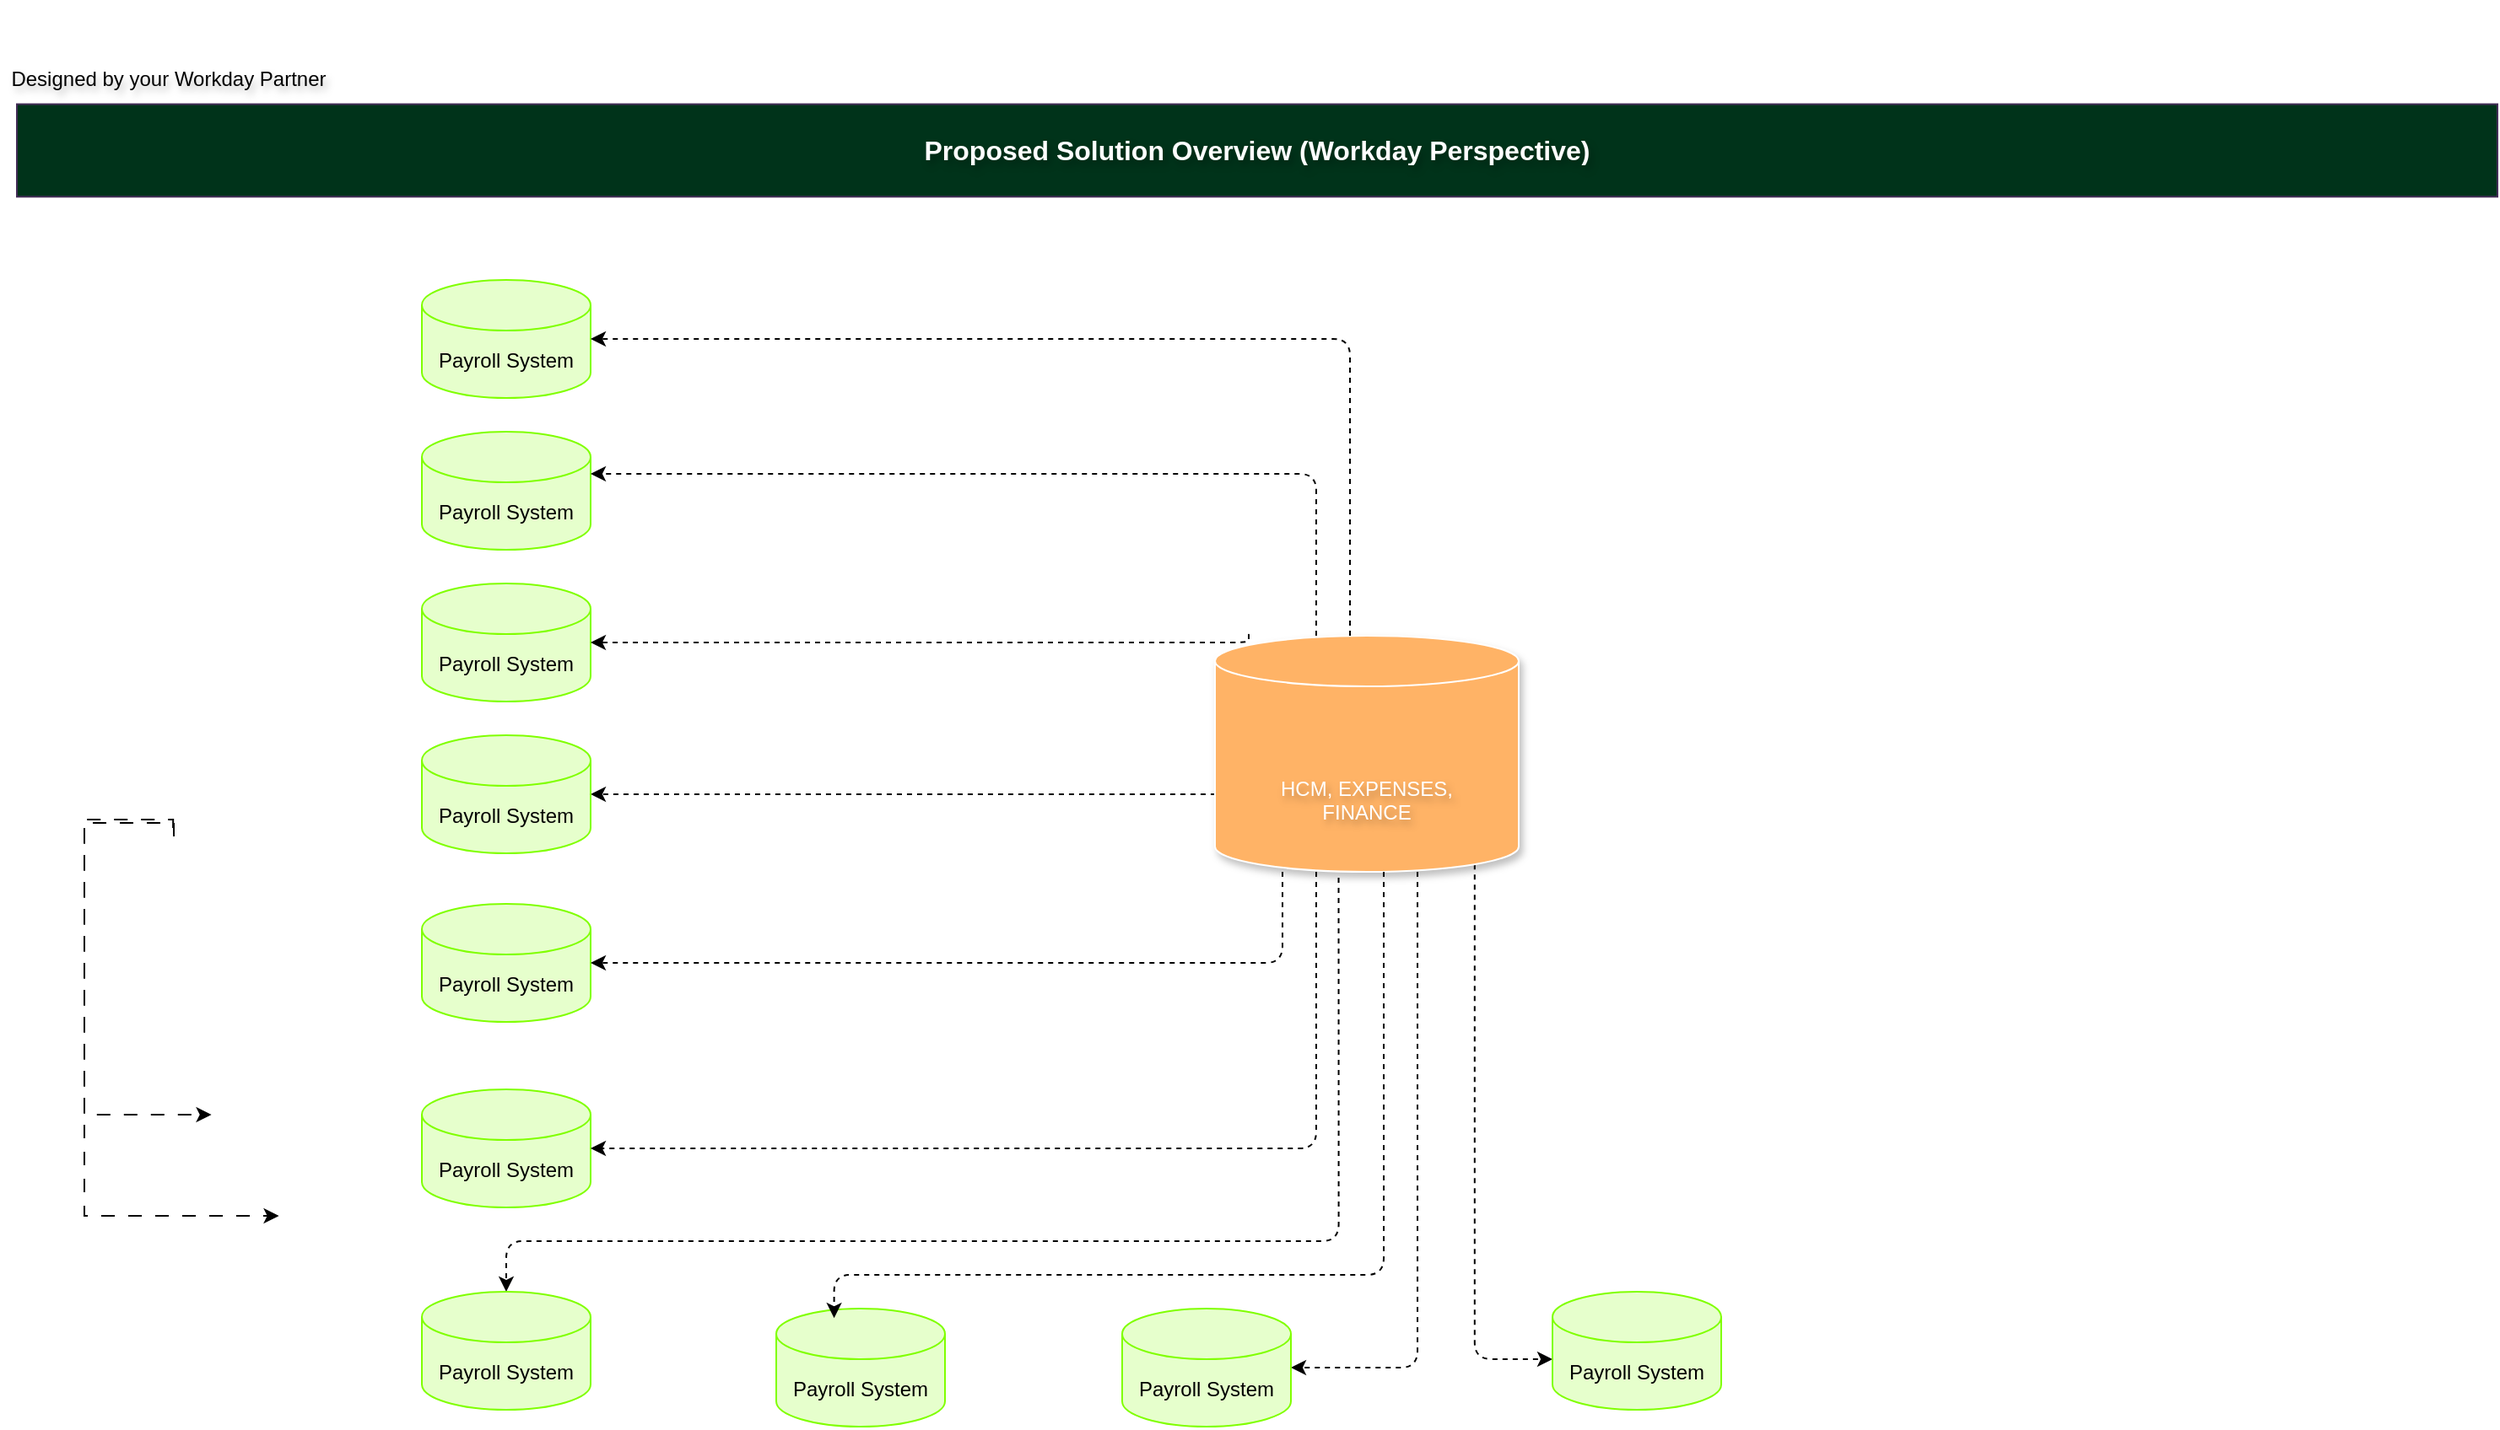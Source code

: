 <mxfile version="24.7.14">
  <diagram name="Page-1" id="Hgw86smpd9LbQuUXS1Yf">
    <mxGraphModel dx="5047" dy="1977" grid="1" gridSize="10" guides="1" tooltips="1" connect="1" arrows="1" fold="1" page="1" pageScale="1" pageWidth="850" pageHeight="1100" math="0" shadow="0">
      <root>
        <mxCell id="0" />
        <mxCell id="1" parent="0" />
        <mxCell id="iWb4p-idVO0Ogn2U3yh9-427" style="edgeStyle=orthogonalEdgeStyle;rounded=1;orthogonalLoop=1;jettySize=auto;html=1;entryX=1;entryY=0.5;entryDx=0;entryDy=0;entryPerimeter=0;curved=0;dashed=1;" edge="1" parent="1" target="iWb4p-idVO0Ogn2U3yh9-416">
          <mxGeometry relative="1" as="geometry">
            <mxPoint x="-1830" y="-509" as="sourcePoint" />
            <mxPoint x="-2200" y="-575" as="targetPoint" />
            <Array as="points">
              <mxPoint x="-1830" y="-508" />
              <mxPoint x="-1800" y="-508" />
              <mxPoint x="-1800" y="-495" />
            </Array>
          </mxGeometry>
        </mxCell>
        <mxCell id="iWb4p-idVO0Ogn2U3yh9-296" value="" style="shape=image;verticalLabelPosition=bottom;labelBackgroundColor=default;verticalAlign=top;aspect=fixed;imageAspect=0;image=https://cdn.freelogovectors.net/wp-content/uploads/2020/09/kainos-logo.png;textShadow=1;" vertex="1" parent="1">
          <mxGeometry x="-2550" y="-953" width="105.3" height="24.22" as="geometry" />
        </mxCell>
        <mxCell id="iWb4p-idVO0Ogn2U3yh9-297" value="Designed by your Workday Partner" style="text;html=1;align=center;verticalAlign=middle;whiteSpace=wrap;rounded=0;textShadow=1;" vertex="1" parent="1">
          <mxGeometry x="-2560" y="-934.22" width="200" height="30" as="geometry" />
        </mxCell>
        <mxCell id="iWb4p-idVO0Ogn2U3yh9-298" value="&lt;b&gt;&lt;font style=&quot;font-size: 16px;&quot;&gt;Proposed Solution Overview (Workday Perspective)&lt;/font&gt;&lt;/b&gt;" style="text;html=1;align=center;verticalAlign=middle;whiteSpace=wrap;rounded=0;fillColor=#00331A;fontColor=#ffffff;strokeColor=#432D57;textShadow=1;" vertex="1" parent="1">
          <mxGeometry x="-2550" y="-904.22" width="1470" height="54.89" as="geometry" />
        </mxCell>
        <mxCell id="iWb4p-idVO0Ogn2U3yh9-430" style="edgeStyle=orthogonalEdgeStyle;rounded=1;orthogonalLoop=1;jettySize=auto;html=1;curved=0;dashed=1;exitX=0.855;exitY=1;exitDx=0;exitDy=-4.35;exitPerimeter=0;" edge="1" parent="1" source="iWb4p-idVO0Ogn2U3yh9-320" target="iWb4p-idVO0Ogn2U3yh9-422">
          <mxGeometry relative="1" as="geometry">
            <Array as="points">
              <mxPoint x="-1686" y="-160" />
            </Array>
          </mxGeometry>
        </mxCell>
        <mxCell id="iWb4p-idVO0Ogn2U3yh9-431" style="edgeStyle=orthogonalEdgeStyle;rounded=1;orthogonalLoop=1;jettySize=auto;html=1;curved=0;dashed=1;exitX=0.407;exitY=1.025;exitDx=0;exitDy=0;exitPerimeter=0;" edge="1" parent="1" source="iWb4p-idVO0Ogn2U3yh9-320" target="iWb4p-idVO0Ogn2U3yh9-419">
          <mxGeometry relative="1" as="geometry">
            <Array as="points">
              <mxPoint x="-1767" y="-230" />
              <mxPoint x="-2260" y="-230" />
            </Array>
          </mxGeometry>
        </mxCell>
        <mxCell id="iWb4p-idVO0Ogn2U3yh9-433" style="edgeStyle=orthogonalEdgeStyle;rounded=1;orthogonalLoop=1;jettySize=auto;html=1;curved=0;dashed=1;" edge="1" parent="1" source="iWb4p-idVO0Ogn2U3yh9-320" target="iWb4p-idVO0Ogn2U3yh9-421">
          <mxGeometry relative="1" as="geometry">
            <Array as="points">
              <mxPoint x="-1720" y="-155" />
            </Array>
          </mxGeometry>
        </mxCell>
        <mxCell id="iWb4p-idVO0Ogn2U3yh9-320" value="&lt;div&gt;&lt;font color=&quot;#ffffff&quot;&gt;&lt;br&gt;&lt;/font&gt;&lt;/div&gt;&lt;div&gt;&lt;font color=&quot;#ffffff&quot;&gt;&lt;br&gt;&lt;/font&gt;&lt;/div&gt;&lt;div&gt;&lt;font color=&quot;#ffffff&quot;&gt;&lt;span style=&quot;background-color: initial;&quot;&gt;HCM, EXPENSES,&lt;/span&gt;&lt;/font&gt;&lt;/div&gt;&lt;div&gt;&lt;font color=&quot;#ffffff&quot;&gt;&lt;span style=&quot;background-color: initial;&quot;&gt;FINANCE&lt;/span&gt;&lt;/font&gt;&lt;/div&gt;" style="shape=cylinder3;whiteSpace=wrap;html=1;boundedLbl=1;backgroundOutline=1;size=15;fillColor=#FFB366;strokeColor=#FFFFFF;shadow=1;textShadow=1;" vertex="1" parent="1">
          <mxGeometry x="-1840" y="-589" width="180" height="140" as="geometry" />
        </mxCell>
        <mxCell id="iWb4p-idVO0Ogn2U3yh9-330" style="edgeStyle=orthogonalEdgeStyle;rounded=1;orthogonalLoop=1;jettySize=auto;html=1;entryX=0.546;entryY=0.006;entryDx=0;entryDy=0;entryPerimeter=0;strokeColor=none;curved=0;textShadow=1;" edge="1" parent="1" target="iWb4p-idVO0Ogn2U3yh9-320">
          <mxGeometry relative="1" as="geometry">
            <mxPoint x="-1210" y="-708.6" as="sourcePoint" />
          </mxGeometry>
        </mxCell>
        <mxCell id="iWb4p-idVO0Ogn2U3yh9-375" style="edgeStyle=orthogonalEdgeStyle;rounded=0;orthogonalLoop=1;jettySize=auto;html=1;entryX=0;entryY=0.5;entryDx=0;entryDy=0;entryPerimeter=0;dashed=1;dashPattern=8 8;textShadow=1;" edge="1" parent="1" source="iWb4p-idVO0Ogn2U3yh9-374">
          <mxGeometry relative="1" as="geometry">
            <Array as="points">
              <mxPoint x="-2510" y="-480" />
              <mxPoint x="-2510" y="-415" />
            </Array>
            <mxPoint x="-2490" y="-415" as="targetPoint" />
          </mxGeometry>
        </mxCell>
        <mxCell id="iWb4p-idVO0Ogn2U3yh9-377" style="edgeStyle=orthogonalEdgeStyle;rounded=0;orthogonalLoop=1;jettySize=auto;html=1;entryX=0;entryY=0.5;entryDx=0;entryDy=0;entryPerimeter=0;dashed=1;dashPattern=8 8;textShadow=1;" edge="1" parent="1" source="iWb4p-idVO0Ogn2U3yh9-374">
          <mxGeometry relative="1" as="geometry">
            <mxPoint x="-2457.45" y="-475" as="sourcePoint" />
            <mxPoint x="-2434.7" y="-305" as="targetPoint" />
            <Array as="points">
              <mxPoint x="-2510" y="-480" />
              <mxPoint x="-2510" y="-305" />
            </Array>
          </mxGeometry>
        </mxCell>
        <mxCell id="iWb4p-idVO0Ogn2U3yh9-378" style="edgeStyle=orthogonalEdgeStyle;rounded=0;orthogonalLoop=1;jettySize=auto;html=1;entryX=0;entryY=0;entryDx=0;entryDy=45;entryPerimeter=0;exitX=0.075;exitY=1.05;exitDx=0;exitDy=0;exitPerimeter=0;dashed=1;dashPattern=8 8;strokeWidth=1;textShadow=1;" edge="1" parent="1" source="iWb4p-idVO0Ogn2U3yh9-374">
          <mxGeometry relative="1" as="geometry">
            <mxPoint x="-2457" y="-470" as="sourcePoint" />
            <mxPoint x="-2394.7" y="-245" as="targetPoint" />
            <Array as="points">
              <mxPoint x="-2510" y="-478" />
              <mxPoint x="-2510" y="-245" />
            </Array>
          </mxGeometry>
        </mxCell>
        <mxCell id="iWb4p-idVO0Ogn2U3yh9-406" value="" style="shape=image;verticalLabelPosition=bottom;labelBackgroundColor=default;verticalAlign=top;aspect=fixed;imageAspect=0;image=https://cdn.freebiesupply.com/logos/large/2x/hellofresh-logo.png;" vertex="1" parent="1">
          <mxGeometry x="-1970" y="-965.89" width="153.84" height="50" as="geometry" />
        </mxCell>
        <mxCell id="iWb4p-idVO0Ogn2U3yh9-409" value="" style="shape=image;verticalLabelPosition=bottom;labelBackgroundColor=default;verticalAlign=top;aspect=fixed;imageAspect=0;image=https://www.logo.wine/a/logo/Workday%2C_Inc./Workday%2C_Inc.-Logo.wine.svg;" vertex="1" parent="1">
          <mxGeometry x="-1795" y="-555" width="90" height="60" as="geometry" />
        </mxCell>
        <mxCell id="iWb4p-idVO0Ogn2U3yh9-410" value="Payroll System" style="shape=cylinder3;whiteSpace=wrap;html=1;boundedLbl=1;backgroundOutline=1;size=15;fillColor=#E6FFCC;strokeColor=#80FF00;" vertex="1" parent="1">
          <mxGeometry x="-2310" y="-800" width="100" height="70" as="geometry" />
        </mxCell>
        <mxCell id="iWb4p-idVO0Ogn2U3yh9-414" value="Payroll System" style="shape=cylinder3;whiteSpace=wrap;html=1;boundedLbl=1;backgroundOutline=1;size=15;fillColor=#E6FFCC;strokeColor=#80FF00;" vertex="1" parent="1">
          <mxGeometry x="-2310" y="-710" width="100" height="70" as="geometry" />
        </mxCell>
        <mxCell id="iWb4p-idVO0Ogn2U3yh9-415" value="Payroll System" style="shape=cylinder3;whiteSpace=wrap;html=1;boundedLbl=1;backgroundOutline=1;size=15;fillColor=#E6FFCC;strokeColor=#80FF00;" vertex="1" parent="1">
          <mxGeometry x="-2310" y="-620" width="100" height="70" as="geometry" />
        </mxCell>
        <mxCell id="iWb4p-idVO0Ogn2U3yh9-416" value="Payroll System" style="shape=cylinder3;whiteSpace=wrap;html=1;boundedLbl=1;backgroundOutline=1;size=15;fillColor=#E6FFCC;strokeColor=#80FF00;" vertex="1" parent="1">
          <mxGeometry x="-2310" y="-530" width="100" height="70" as="geometry" />
        </mxCell>
        <mxCell id="iWb4p-idVO0Ogn2U3yh9-417" value="Payroll System" style="shape=cylinder3;whiteSpace=wrap;html=1;boundedLbl=1;backgroundOutline=1;size=15;fillColor=#E6FFCC;strokeColor=#80FF00;" vertex="1" parent="1">
          <mxGeometry x="-2310" y="-430" width="100" height="70" as="geometry" />
        </mxCell>
        <mxCell id="iWb4p-idVO0Ogn2U3yh9-418" value="Payroll System" style="shape=cylinder3;whiteSpace=wrap;html=1;boundedLbl=1;backgroundOutline=1;size=15;fillColor=#E6FFCC;strokeColor=#80FF00;" vertex="1" parent="1">
          <mxGeometry x="-2310" y="-320" width="100" height="70" as="geometry" />
        </mxCell>
        <mxCell id="iWb4p-idVO0Ogn2U3yh9-419" value="Payroll System" style="shape=cylinder3;whiteSpace=wrap;html=1;boundedLbl=1;backgroundOutline=1;size=15;fillColor=#E6FFCC;strokeColor=#80FF00;" vertex="1" parent="1">
          <mxGeometry x="-2310" y="-200" width="100" height="70" as="geometry" />
        </mxCell>
        <mxCell id="iWb4p-idVO0Ogn2U3yh9-420" value="Payroll System" style="shape=cylinder3;whiteSpace=wrap;html=1;boundedLbl=1;backgroundOutline=1;size=15;fillColor=#E6FFCC;strokeColor=#80FF00;" vertex="1" parent="1">
          <mxGeometry x="-2100" y="-190" width="100" height="70" as="geometry" />
        </mxCell>
        <mxCell id="iWb4p-idVO0Ogn2U3yh9-421" value="Payroll System" style="shape=cylinder3;whiteSpace=wrap;html=1;boundedLbl=1;backgroundOutline=1;size=15;fillColor=#E6FFCC;strokeColor=#80FF00;" vertex="1" parent="1">
          <mxGeometry x="-1895" y="-190" width="100" height="70" as="geometry" />
        </mxCell>
        <mxCell id="iWb4p-idVO0Ogn2U3yh9-422" value="Payroll System" style="shape=cylinder3;whiteSpace=wrap;html=1;boundedLbl=1;backgroundOutline=1;size=15;fillColor=#E6FFCC;strokeColor=#80FF00;" vertex="1" parent="1">
          <mxGeometry x="-1640" y="-200" width="100" height="70" as="geometry" />
        </mxCell>
        <mxCell id="iWb4p-idVO0Ogn2U3yh9-424" style="edgeStyle=orthogonalEdgeStyle;rounded=1;orthogonalLoop=1;jettySize=auto;html=1;entryX=1;entryY=0.5;entryDx=0;entryDy=0;entryPerimeter=0;curved=0;dashed=1;" edge="1" parent="1" source="iWb4p-idVO0Ogn2U3yh9-320" target="iWb4p-idVO0Ogn2U3yh9-410">
          <mxGeometry relative="1" as="geometry">
            <Array as="points">
              <mxPoint x="-1760" y="-765" />
            </Array>
          </mxGeometry>
        </mxCell>
        <mxCell id="iWb4p-idVO0Ogn2U3yh9-425" style="edgeStyle=orthogonalEdgeStyle;rounded=1;orthogonalLoop=1;jettySize=auto;html=1;entryX=1;entryY=0;entryDx=0;entryDy=25;entryPerimeter=0;curved=0;dashed=1;" edge="1" parent="1" source="iWb4p-idVO0Ogn2U3yh9-320" target="iWb4p-idVO0Ogn2U3yh9-414">
          <mxGeometry relative="1" as="geometry">
            <Array as="points">
              <mxPoint x="-1780" y="-685" />
            </Array>
          </mxGeometry>
        </mxCell>
        <mxCell id="iWb4p-idVO0Ogn2U3yh9-426" style="edgeStyle=orthogonalEdgeStyle;rounded=1;orthogonalLoop=1;jettySize=auto;html=1;entryX=1;entryY=0.5;entryDx=0;entryDy=0;entryPerimeter=0;curved=0;dashed=1;" edge="1" parent="1" source="iWb4p-idVO0Ogn2U3yh9-320" target="iWb4p-idVO0Ogn2U3yh9-415">
          <mxGeometry relative="1" as="geometry">
            <Array as="points">
              <mxPoint x="-1820" y="-590" />
              <mxPoint x="-1820" y="-590" />
            </Array>
          </mxGeometry>
        </mxCell>
        <mxCell id="iWb4p-idVO0Ogn2U3yh9-428" style="edgeStyle=orthogonalEdgeStyle;rounded=1;orthogonalLoop=1;jettySize=auto;html=1;entryX=1;entryY=0.5;entryDx=0;entryDy=0;entryPerimeter=0;curved=0;dashed=1;" edge="1" parent="1" source="iWb4p-idVO0Ogn2U3yh9-320" target="iWb4p-idVO0Ogn2U3yh9-417">
          <mxGeometry relative="1" as="geometry">
            <Array as="points">
              <mxPoint x="-1800" y="-395" />
            </Array>
          </mxGeometry>
        </mxCell>
        <mxCell id="iWb4p-idVO0Ogn2U3yh9-429" style="edgeStyle=orthogonalEdgeStyle;rounded=1;orthogonalLoop=1;jettySize=auto;html=1;entryX=1;entryY=0.5;entryDx=0;entryDy=0;entryPerimeter=0;dashed=1;curved=0;" edge="1" parent="1" source="iWb4p-idVO0Ogn2U3yh9-320" target="iWb4p-idVO0Ogn2U3yh9-418">
          <mxGeometry relative="1" as="geometry">
            <Array as="points">
              <mxPoint x="-1780" y="-285" />
            </Array>
          </mxGeometry>
        </mxCell>
        <mxCell id="iWb4p-idVO0Ogn2U3yh9-432" style="edgeStyle=orthogonalEdgeStyle;rounded=1;orthogonalLoop=1;jettySize=auto;html=1;entryX=0.343;entryY=0.08;entryDx=0;entryDy=0;entryPerimeter=0;curved=0;dashed=1;" edge="1" parent="1" source="iWb4p-idVO0Ogn2U3yh9-320" target="iWb4p-idVO0Ogn2U3yh9-420">
          <mxGeometry relative="1" as="geometry">
            <Array as="points">
              <mxPoint x="-1740" y="-210" />
              <mxPoint x="-2066" y="-210" />
            </Array>
          </mxGeometry>
        </mxCell>
      </root>
    </mxGraphModel>
  </diagram>
</mxfile>
